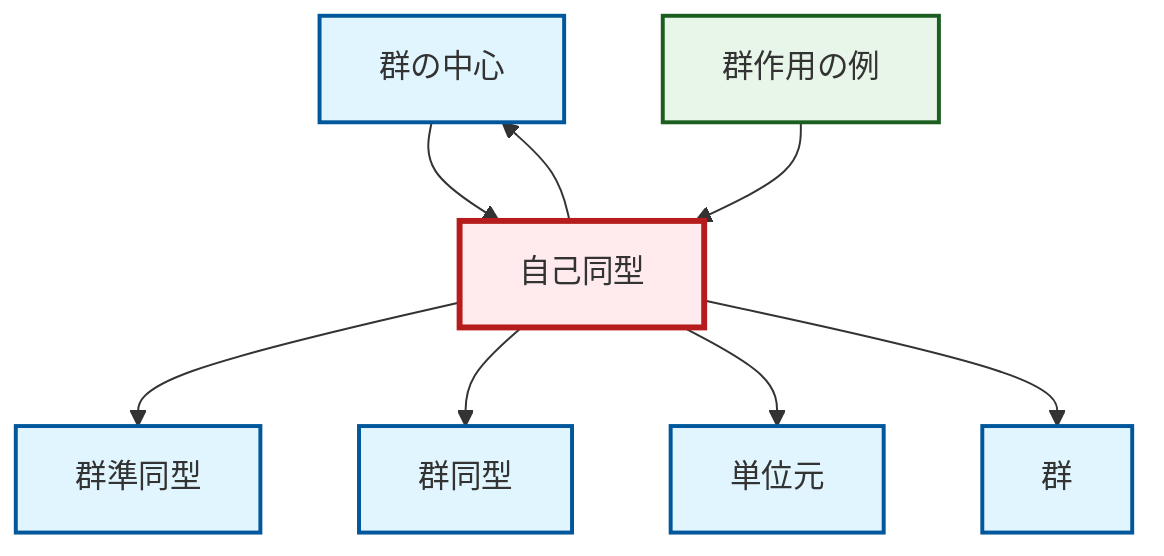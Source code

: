 graph TD
    classDef definition fill:#e1f5fe,stroke:#01579b,stroke-width:2px
    classDef theorem fill:#f3e5f5,stroke:#4a148c,stroke-width:2px
    classDef axiom fill:#fff3e0,stroke:#e65100,stroke-width:2px
    classDef example fill:#e8f5e9,stroke:#1b5e20,stroke-width:2px
    classDef current fill:#ffebee,stroke:#b71c1c,stroke-width:3px
    def-identity-element["単位元"]:::definition
    def-center-of-group["群の中心"]:::definition
    def-isomorphism["群同型"]:::definition
    def-group["群"]:::definition
    def-homomorphism["群準同型"]:::definition
    def-automorphism["自己同型"]:::definition
    ex-group-action-examples["群作用の例"]:::example
    def-center-of-group --> def-automorphism
    ex-group-action-examples --> def-automorphism
    def-automorphism --> def-homomorphism
    def-automorphism --> def-center-of-group
    def-automorphism --> def-isomorphism
    def-automorphism --> def-identity-element
    def-automorphism --> def-group
    class def-automorphism current